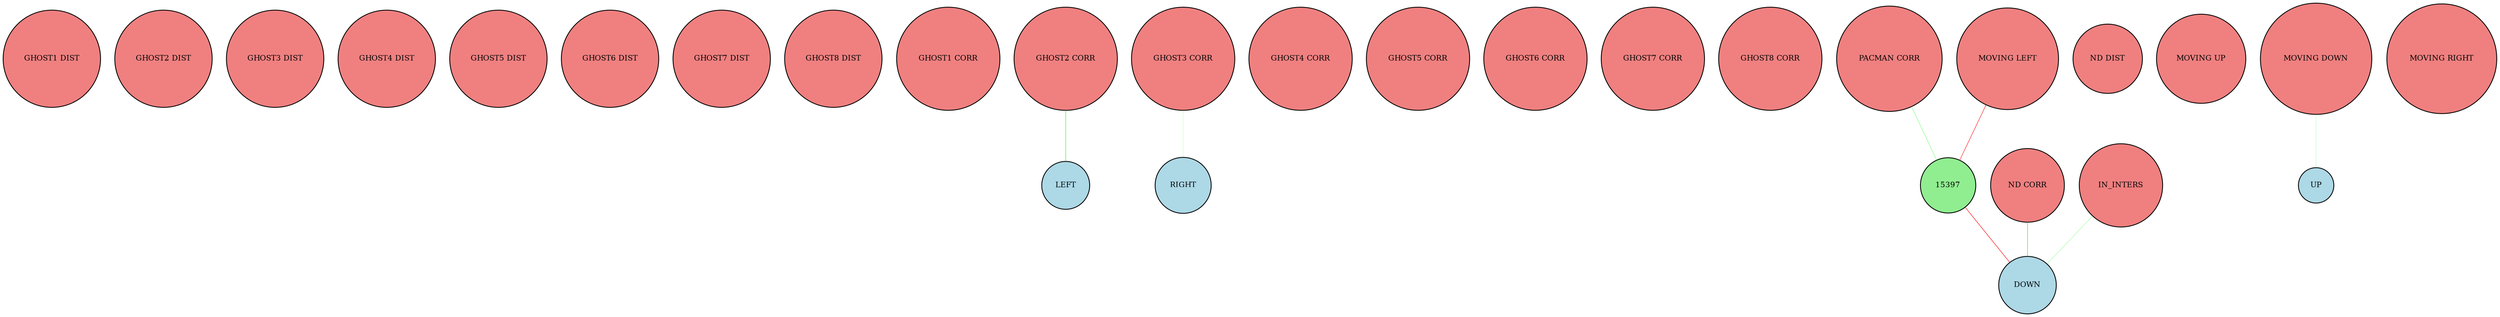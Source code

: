 digraph {
	node [bgcolor=black fontsize=9 height=0.2 shape=circle width=0.2]
	"GHOST1 DIST" [fillcolor=lightcoral shape=circle style=filled]
	"GHOST2 DIST" [fillcolor=lightcoral shape=circle style=filled]
	"GHOST3 DIST" [fillcolor=lightcoral shape=circle style=filled]
	"GHOST4 DIST" [fillcolor=lightcoral shape=circle style=filled]
	"GHOST5 DIST" [fillcolor=lightcoral shape=circle style=filled]
	"GHOST6 DIST" [fillcolor=lightcoral shape=circle style=filled]
	"GHOST7 DIST" [fillcolor=lightcoral shape=circle style=filled]
	"GHOST8 DIST" [fillcolor=lightcoral shape=circle style=filled]
	"GHOST1 CORR" [fillcolor=lightcoral shape=circle style=filled]
	"GHOST2 CORR" [fillcolor=lightcoral shape=circle style=filled]
	"GHOST3 CORR" [fillcolor=lightcoral shape=circle style=filled]
	"GHOST4 CORR" [fillcolor=lightcoral shape=circle style=filled]
	"GHOST5 CORR" [fillcolor=lightcoral shape=circle style=filled]
	"GHOST6 CORR" [fillcolor=lightcoral shape=circle style=filled]
	"GHOST7 CORR" [fillcolor=lightcoral shape=circle style=filled]
	"GHOST8 CORR" [fillcolor=lightcoral shape=circle style=filled]
	"PACMAN CORR" [fillcolor=lightcoral shape=circle style=filled]
	"ND CORR" [fillcolor=lightcoral shape=circle style=filled]
	"ND DIST" [fillcolor=lightcoral shape=circle style=filled]
	IN_INTERS [fillcolor=lightcoral shape=circle style=filled]
	"MOVING UP" [fillcolor=lightcoral shape=circle style=filled]
	"MOVING DOWN" [fillcolor=lightcoral shape=circle style=filled]
	"MOVING RIGHT" [fillcolor=lightcoral shape=circle style=filled]
	"MOVING LEFT" [fillcolor=lightcoral shape=circle style=filled]
	UP [fillcolor=lightblue style=filled]
	DOWN [fillcolor=lightblue style=filled]
	RIGHT [fillcolor=lightblue style=filled]
	LEFT [fillcolor=lightblue style=filled]
	15397 [fillcolor=lightgreen style=filled]
	"ND CORR" -> DOWN [arrowhead=none color=green penwidth=0.546718471086809 style=solid]
	"GHOST2 CORR" -> LEFT [arrowhead=none color=green penwidth=0.48319209871406776 style=solid]
	"GHOST3 CORR" -> RIGHT [arrowhead=none color=green penwidth=0.12663846545842536 style=solid]
	IN_INTERS -> DOWN [arrowhead=none color=green penwidth=0.1980388437343325 style=solid]
	"PACMAN CORR" -> 15397 [arrowhead=none color=green penwidth=0.2764198321620944 style=solid]
	15397 -> DOWN [arrowhead=none color=red penwidth=0.5586108943394958 style=solid]
	"MOVING LEFT" -> 15397 [arrowhead=none color=red penwidth=0.5019118752549512 style=solid]
	"MOVING DOWN" -> UP [arrowhead=none color=green penwidth=0.1412803285491379 style=solid]
}
